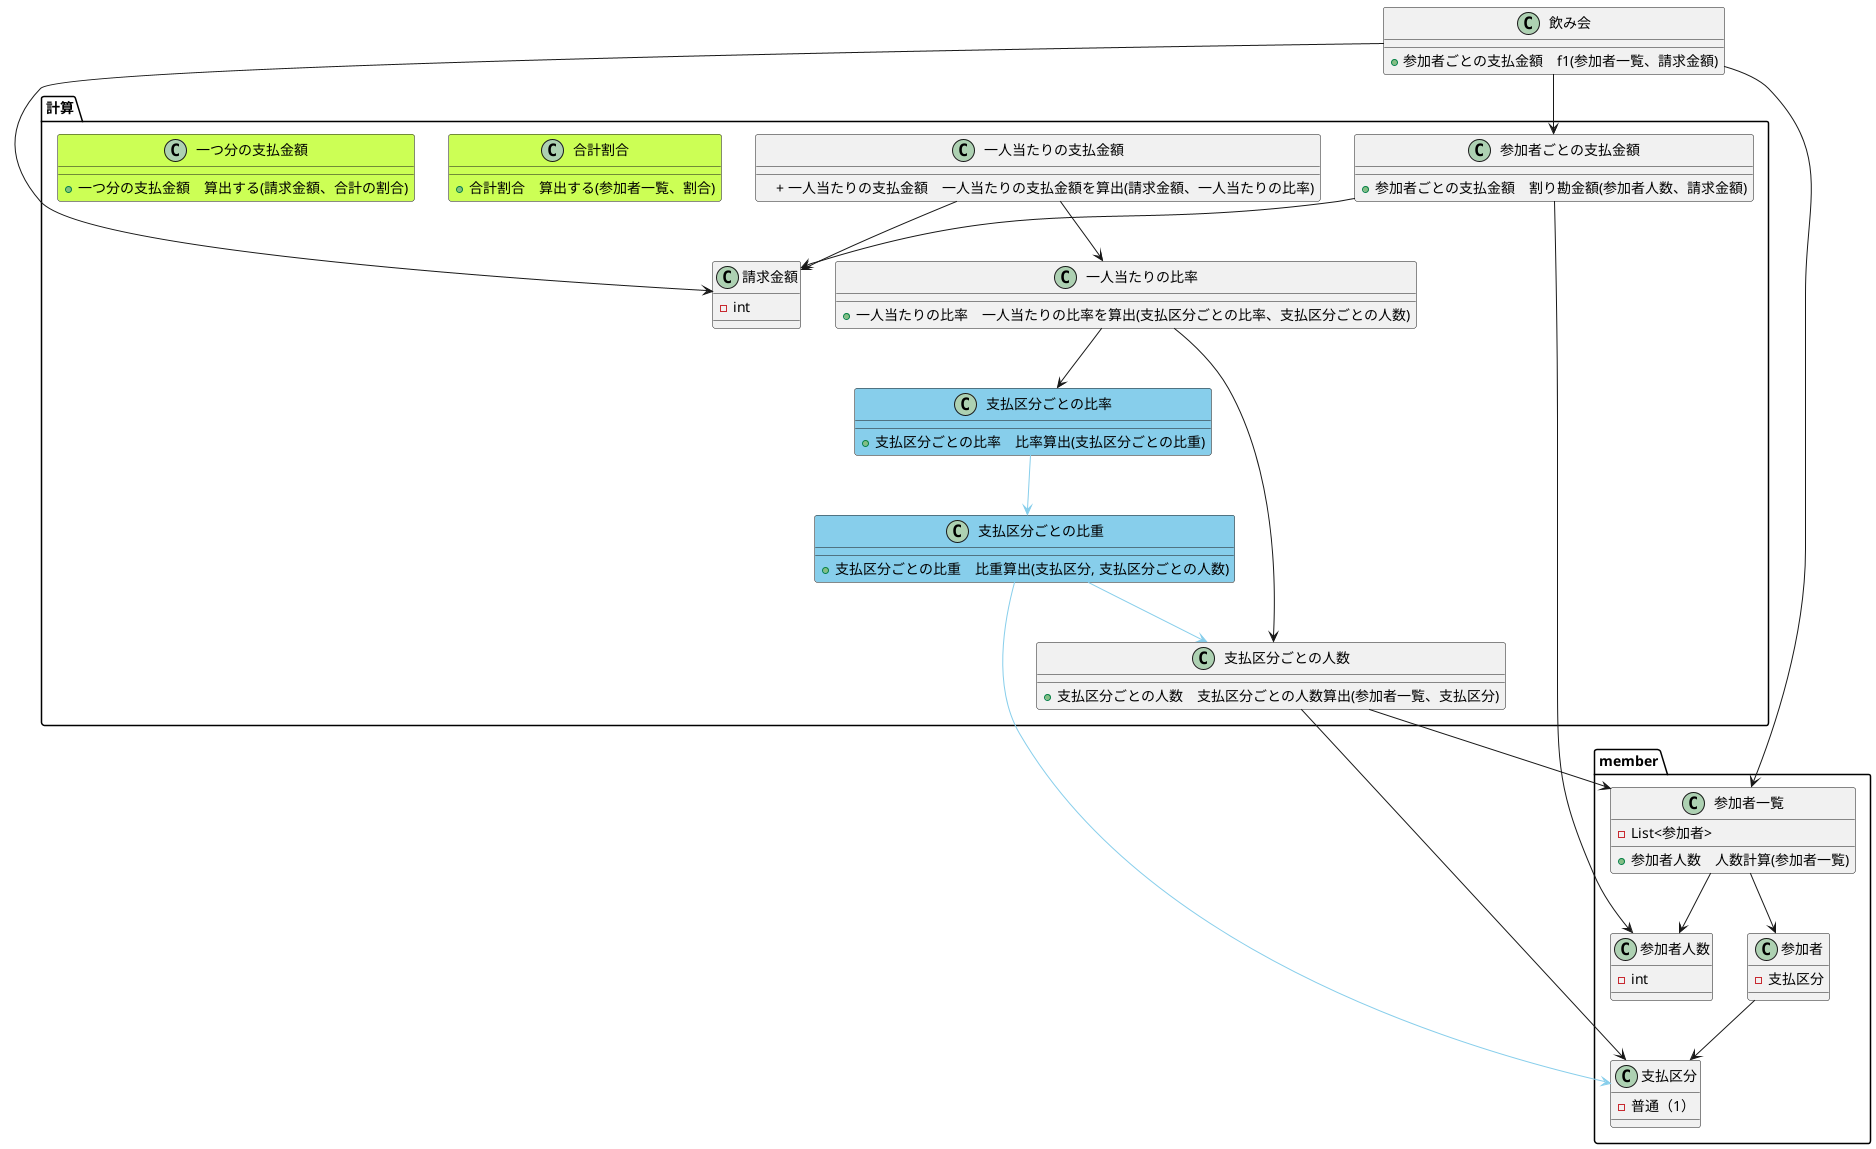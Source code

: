 @startuml
/'
コンストラクタとフィールドはちゃんと書く
多重度もちゃんと書く

## f1の実装
参加者ごとの支払金額　f1(参加者一覧、請求金額) {
   return 割り勘金額(人数計算(参加者一覧)、請求金額);
}

## １番外のメソッド
INパラ	参加者一覧、請求金額
OUTパラ	参加者ごとの支払金額
メソッド形式	参加者ごとの支払金額　f1(参加者一覧、請求金額)

## 参加者ごとの支払金額を算出するメソッド
INパラ	参加者人数、請求金額
OUTパラ	参加者ごとの支払金額
メソッド形式	参加者ごとの支払金額　割り勘金額(参加者人数、請求金額)

## 参加者人数を算出するメソッド
INパラ	参加者一覧
OUTパラ	参加者人数
メソッド形式	参加者人数　人数計算(参加者一覧)

## 支払区分ごとの人数を算出するメソッド
INパラ	参加者一覧、支払区分
OUTパラ	支払区分ごとの人数
メソッド形式	支払区分ごとの人数　支払区分ごとの人数算出(参加者一覧、支払区分)

/* 20200113 追記 */
## 支払区分ごとの比率を算出するメソッド
INパラ　支払区分ごとの比重
OUTパラ　支払区分ごとの比率
メソッド形式　支払区分ごとの比率　比率算出(支払区分ごとの比重)

/* 20200113 追記 */
## 支払区分ごとの比重算出するメソッド
INパラ　支払区分、支払区分ごとの人数
OUTパラ　支払区分ごとの比重
メソッド形式  支払区分ごとの比重　支払区分ごとの比重算出(支払区分、支払区分ごとの人数)

## 一人当たりの比率を算出するメソッド
INパラ　比率、支払区分ごとの人数
OUTパラ　一人当たりの比率
メソッド形式　一人当たりの比率　一人当たりの比率を算出(比率、支払区分ごとの人数)

## 一人当たりの支払金額を算出するメソッド
INパラ　請求金額、一人当たりの比率
OUTパラ　一人当たりの支払金額
メソッド形式　一人当たりの支払金額　一人当たりの支払金額を算出(請求金額、一人当たりの比率)
'/

class 飲み会 {
    + 参加者ごとの支払金額　f1(参加者一覧、請求金額)
}

package member {
    class 参加者一覧 {
        - List<参加者>
        + 参加者人数　人数計算(参加者一覧)
    }

    class 参加者 {
        - 支払区分
    }
    class 支払区分 {
        - 普通（1）
    }
    class 参加者人数 {
        - int
    }
}

package 計算 {
    class 参加者ごとの支払金額 {
        + 参加者ごとの支払金額　割り勘金額(参加者人数、請求金額)
    }

    class 支払区分ごとの人数 {
        + 支払区分ごとの人数　支払区分ごとの人数算出(参加者一覧、支払区分)
    }

    class 請求金額 {
        - int
    }

    class 支払区分ごとの比率 #skyblue {
        + 支払区分ごとの比率　比率算出(支払区分ごとの比重)
    }

    class 一人当たりの比率 {
        + 一人当たりの比率　一人当たりの比率を算出(支払区分ごとの比率、支払区分ごとの人数)
    }

    class 一人当たりの支払金額 {
        　+ 一人当たりの支払金額　一人当たりの支払金額を算出(請求金額、一人当たりの比率)
    }

    class 支払区分ごとの比重 #skyblue {
        + 支払区分ごとの比重　比重算出(支払区分, 支払区分ごとの人数)
    }

    class 合計割合 #ccff55 {
        + 合計割合　算出する(参加者一覧、割合)
    }

    class 一つ分の支払金額 #ccff55 {
        + 一つ分の支払金額　算出する(請求金額、合計の割合)
    }
}

/'参加者一覧、割合→合計の割合
  請求金額、合計の割合→一つ分の支払金額
  一つ分の支払金額、割合→一人当たりの支払金額'/

飲み会 -d-> 参加者ごとの支払金額
飲み会 -d-> 請求金額
飲み会 -d-> 参加者一覧
参加者ごとの支払金額 -d-> 参加者人数
参加者ごとの支払金額 -d-> 請求金額
参加者一覧 -d-> 参加者人数
参加者一覧 -d-> 参加者
参加者 -d-> 支払区分
支払区分ごとの人数 -d-> 参加者一覧
支払区分ごとの人数 -d-> 支払区分
支払区分ごとの比率 -d-> 支払区分ごとの比重 #skyblue
一人当たりの比率 -d-> 支払区分ごとの比率
一人当たりの比率 -d-> 支払区分ごとの人数
一人当たりの支払金額 -d-> 請求金額
一人当たりの支払金額 -d-> 一人当たりの比率
支払区分ごとの比重 -d-> 支払区分 #skyblue
支払区分ごとの比重 -d-> 支払区分ごとの人数 #skyblue

@enduml